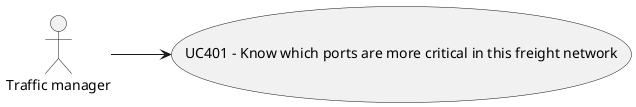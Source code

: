 @startuml
left to right direction
:Traffic manager: --> (UC401 - Know which ports are more critical in this freight network)
@enduml